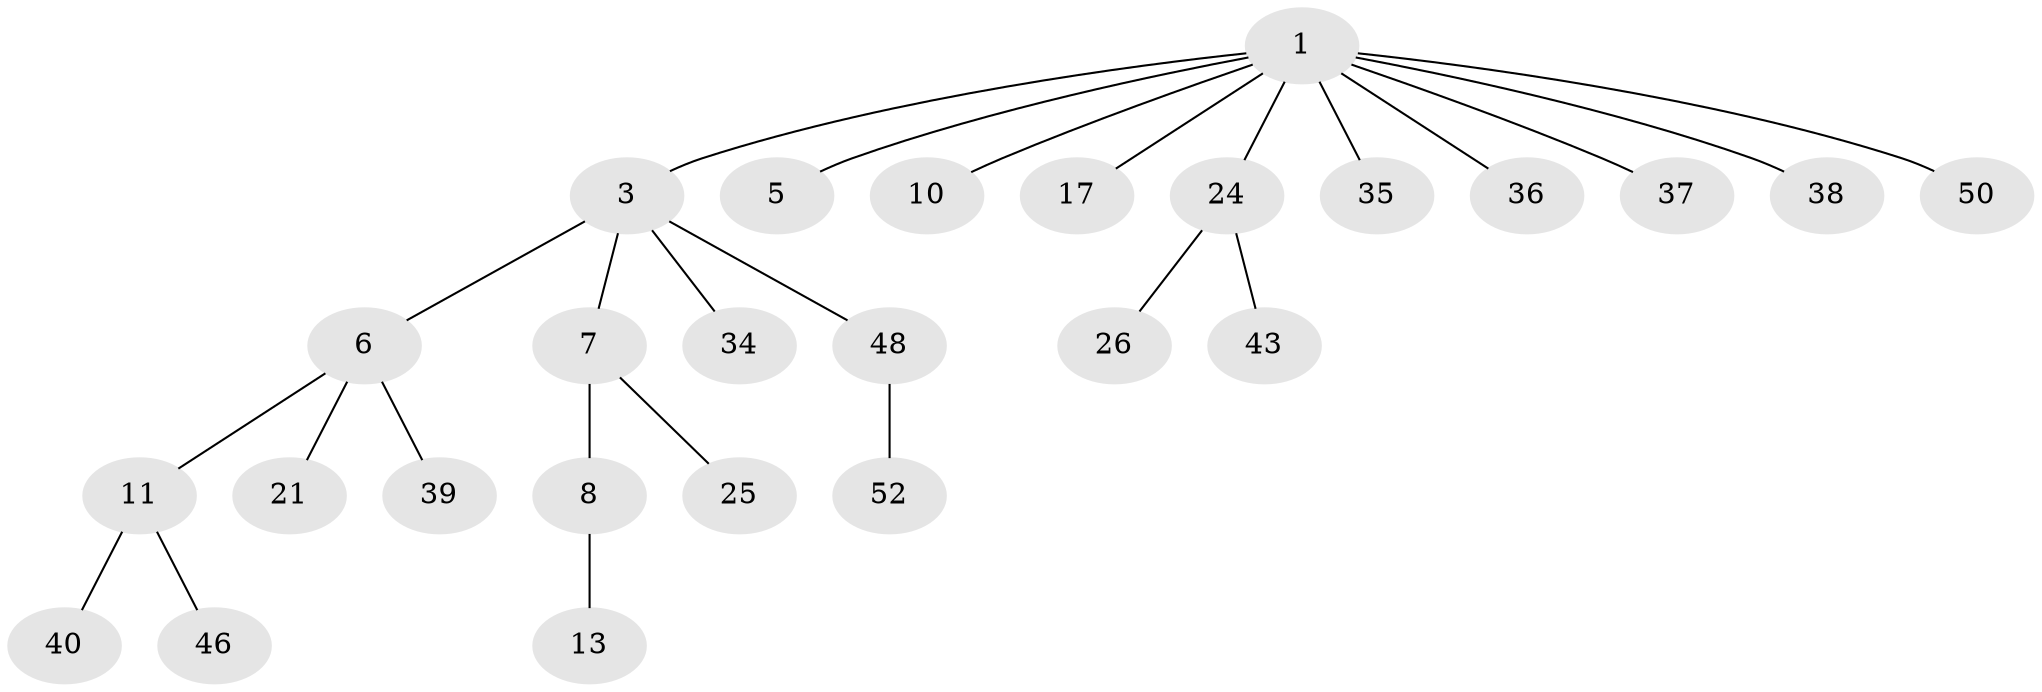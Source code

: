 // original degree distribution, {6: 0.05660377358490566, 3: 0.05660377358490566, 4: 0.07547169811320754, 1: 0.5283018867924528, 5: 0.018867924528301886, 2: 0.2641509433962264}
// Generated by graph-tools (version 1.1) at 2025/15/03/09/25 04:15:35]
// undirected, 26 vertices, 25 edges
graph export_dot {
graph [start="1"]
  node [color=gray90,style=filled];
  1 [super="+2"];
  3 [super="+4"];
  5;
  6 [super="+9+30+33+53"];
  7 [super="+28+19+16"];
  8 [super="+27+14"];
  10;
  11 [super="+15+12+31"];
  13;
  17 [super="+23"];
  21;
  24 [super="+45+29"];
  25 [super="+49"];
  26;
  34;
  35;
  36 [super="+41"];
  37;
  38;
  39 [super="+42"];
  40;
  43;
  46 [super="+47"];
  48 [super="+51"];
  50;
  52;
  1 -- 3;
  1 -- 5;
  1 -- 10;
  1 -- 38;
  1 -- 50;
  1 -- 17;
  1 -- 35;
  1 -- 36;
  1 -- 37;
  1 -- 24;
  3 -- 6;
  3 -- 48;
  3 -- 34;
  3 -- 7;
  6 -- 21;
  6 -- 11;
  6 -- 39;
  7 -- 8;
  7 -- 25;
  8 -- 13;
  11 -- 40;
  11 -- 46;
  24 -- 26;
  24 -- 43;
  48 -- 52;
}
